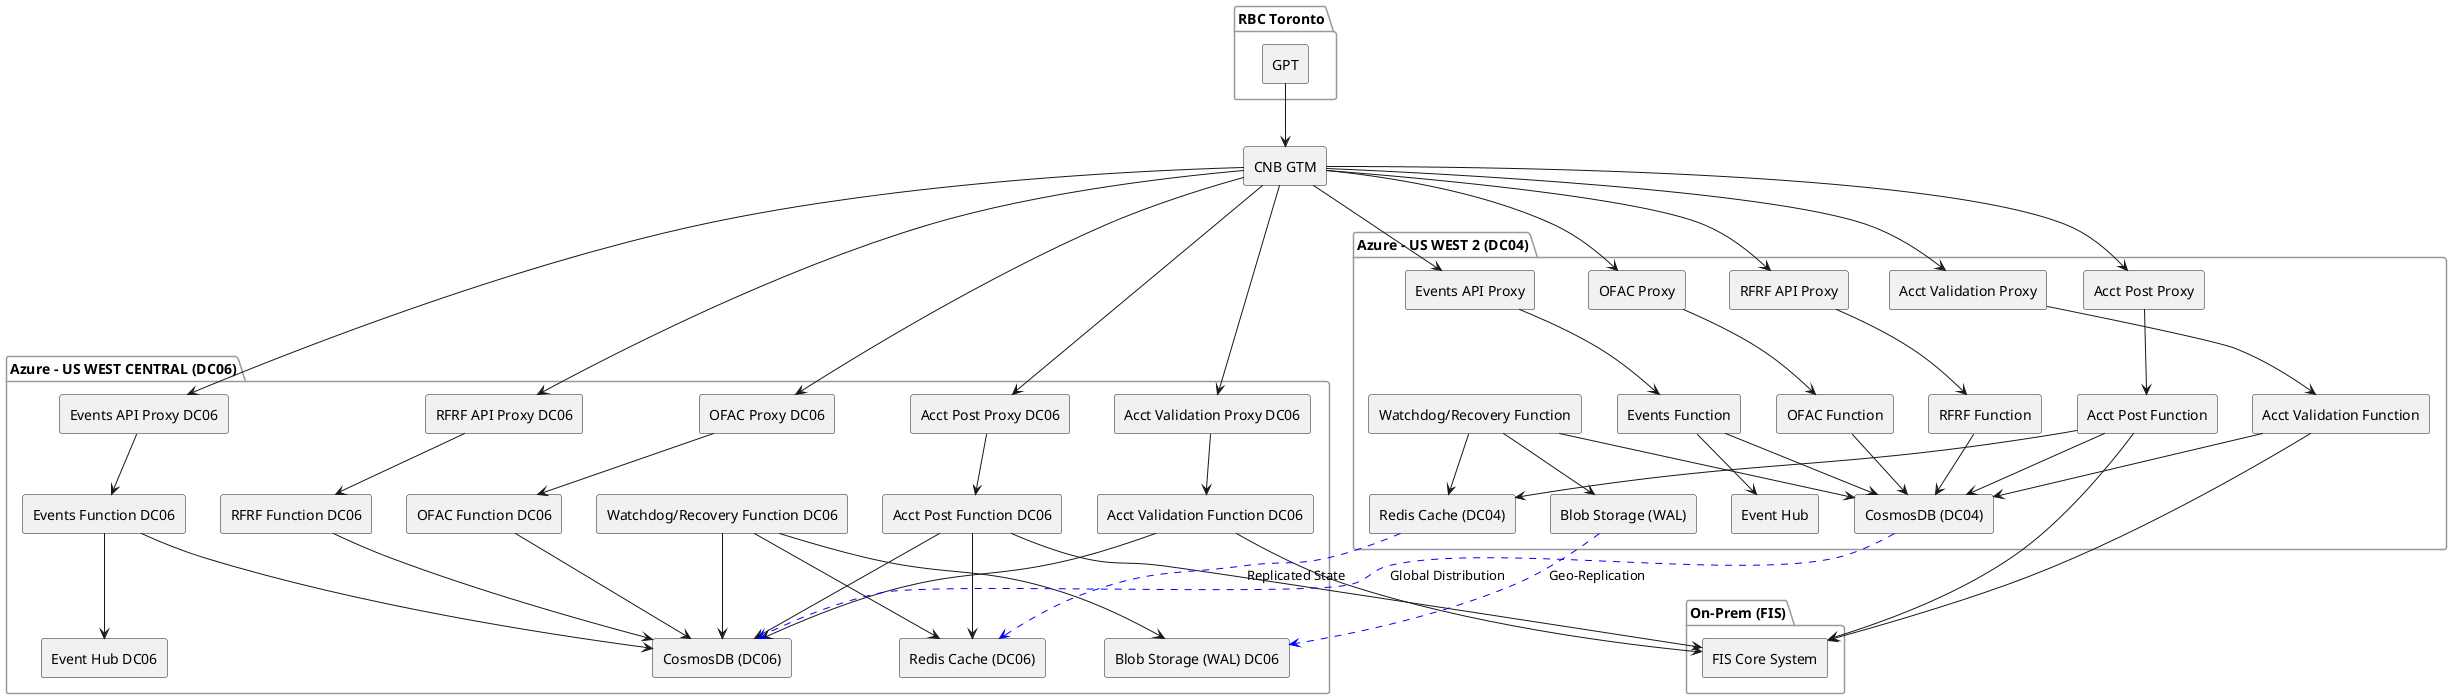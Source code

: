 @startuml
skinparam componentStyle rectangle
skinparam shadowing false
skinparam rectangle {
  BackgroundColor #F9F9F9
  BorderColor #333
}
skinparam package {
  BackgroundColor #FFFFFF
  BorderColor #999
}

' RBC Group (External)
package "RBC Toronto" {
  [GPT]
}

' CNB Gateway
[CNB GTM]

GPT --> [CNB GTM]

' On-Prem Group
package "On-Prem (FIS)" {
  [FIS Core System] as FIS
}

' Azure Region 1
package "Azure - US WEST 2 (DC04)" {
  [Acct Validation Proxy]
  [Acct Post Proxy]
  [OFAC Proxy]
  [Events API Proxy]
  [RFRF API Proxy]
  [Acct Validation Function]
  [Acct Post Function]
  [OFAC Function]
  [Events Function]
  [RFRF Function]
  [Watchdog/Recovery Function]
  [Blob Storage (WAL)]
  [Event Hub]
  [Redis Cache (DC04)]
  [CosmosDB (DC04)]
}

' Azure Region 2
package "Azure - US WEST CENTRAL (DC06)" {
  [Acct Validation Proxy DC06]
  [Acct Post Proxy DC06]
  [OFAC Proxy DC06]
  [Events API Proxy DC06]
  [RFRF API Proxy DC06]
  [Acct Validation Function DC06]
  [Acct Post Function DC06]
  [OFAC Function DC06]
  [Events Function DC06]
  [RFRF Function DC06]
  [Watchdog/Recovery Function DC06]
  [Blob Storage (WAL) DC06]
  [Event Hub DC06]
  [Redis Cache (DC06)]
  [CosmosDB (DC06)]
}

' CNB GTM routes to all proxies
[CNB GTM] --> [Acct Validation Proxy]
[CNB GTM] --> [Acct Post Proxy]
[CNB GTM] --> [OFAC Proxy]
[CNB GTM] --> [Events API Proxy]
[CNB GTM] --> [RFRF API Proxy]

[CNB GTM] --> [Acct Validation Proxy DC06]
[CNB GTM] --> [Acct Post Proxy DC06]
[CNB GTM] --> [OFAC Proxy DC06]
[CNB GTM] --> [Events API Proxy DC06]
[CNB GTM] --> [RFRF API Proxy DC06]

' Function flows (DC04)
[Acct Validation Proxy] --> [Acct Validation Function]
[Acct Validation Function] --> FIS
[Acct Validation Function] --> [CosmosDB (DC04)]

[Acct Post Proxy] --> [Acct Post Function]
[Acct Post Function] --> FIS
[Acct Post Function] --> [CosmosDB (DC04)]
[Acct Post Function] --> [Redis Cache (DC04)]

[OFAC Proxy] --> [OFAC Function]
[OFAC Function] --> [CosmosDB (DC04)]

[Events API Proxy] --> [Events Function]
[Events Function] --> [Event Hub]
[Events Function] --> [CosmosDB (DC04)]

[RFRF API Proxy] --> [RFRF Function]
[RFRF Function] --> [CosmosDB (DC04)]

[Watchdog/Recovery Function] --> [Blob Storage (WAL)]
[Watchdog/Recovery Function] --> [CosmosDB (DC04)]
[Watchdog/Recovery Function] --> [Redis Cache (DC04)]

' Function flows (DC06)
[Acct Validation Proxy DC06] --> [Acct Validation Function DC06]
[Acct Validation Function DC06] --> FIS
[Acct Validation Function DC06] --> [CosmosDB (DC06)]

[Acct Post Proxy DC06] --> [Acct Post Function DC06]
[Acct Post Function DC06] --> FIS
[Acct Post Function DC06] --> [CosmosDB (DC06)]
[Acct Post Function DC06] --> [Redis Cache (DC06)]

[OFAC Proxy DC06] --> [OFAC Function DC06]
[OFAC Function DC06] --> [CosmosDB (DC06)]

[Events API Proxy DC06] --> [Events Function DC06]
[Events Function DC06] --> [Event Hub DC06]
[Events Function DC06] --> [CosmosDB (DC06)]

[RFRF API Proxy DC06] --> [RFRF Function DC06]
[RFRF Function DC06] --> [CosmosDB (DC06)]

[Watchdog/Recovery Function DC06] --> [Blob Storage (WAL) DC06]
[Watchdog/Recovery Function DC06] --> [CosmosDB (DC06)]
[Watchdog/Recovery Function DC06] --> [Redis Cache (DC06)]

' Replication Arrows
[Redis Cache (DC04)] -[#blue,dashed]-> [Redis Cache (DC06)] : Replicated State
[CosmosDB (DC04)] -[#blue,dashed]-> [CosmosDB (DC06)] : Global Distribution
[Blob Storage (WAL)] -[#blue,dashed]-> [Blob Storage (WAL) DC06] : Geo-Replication

@enduml
